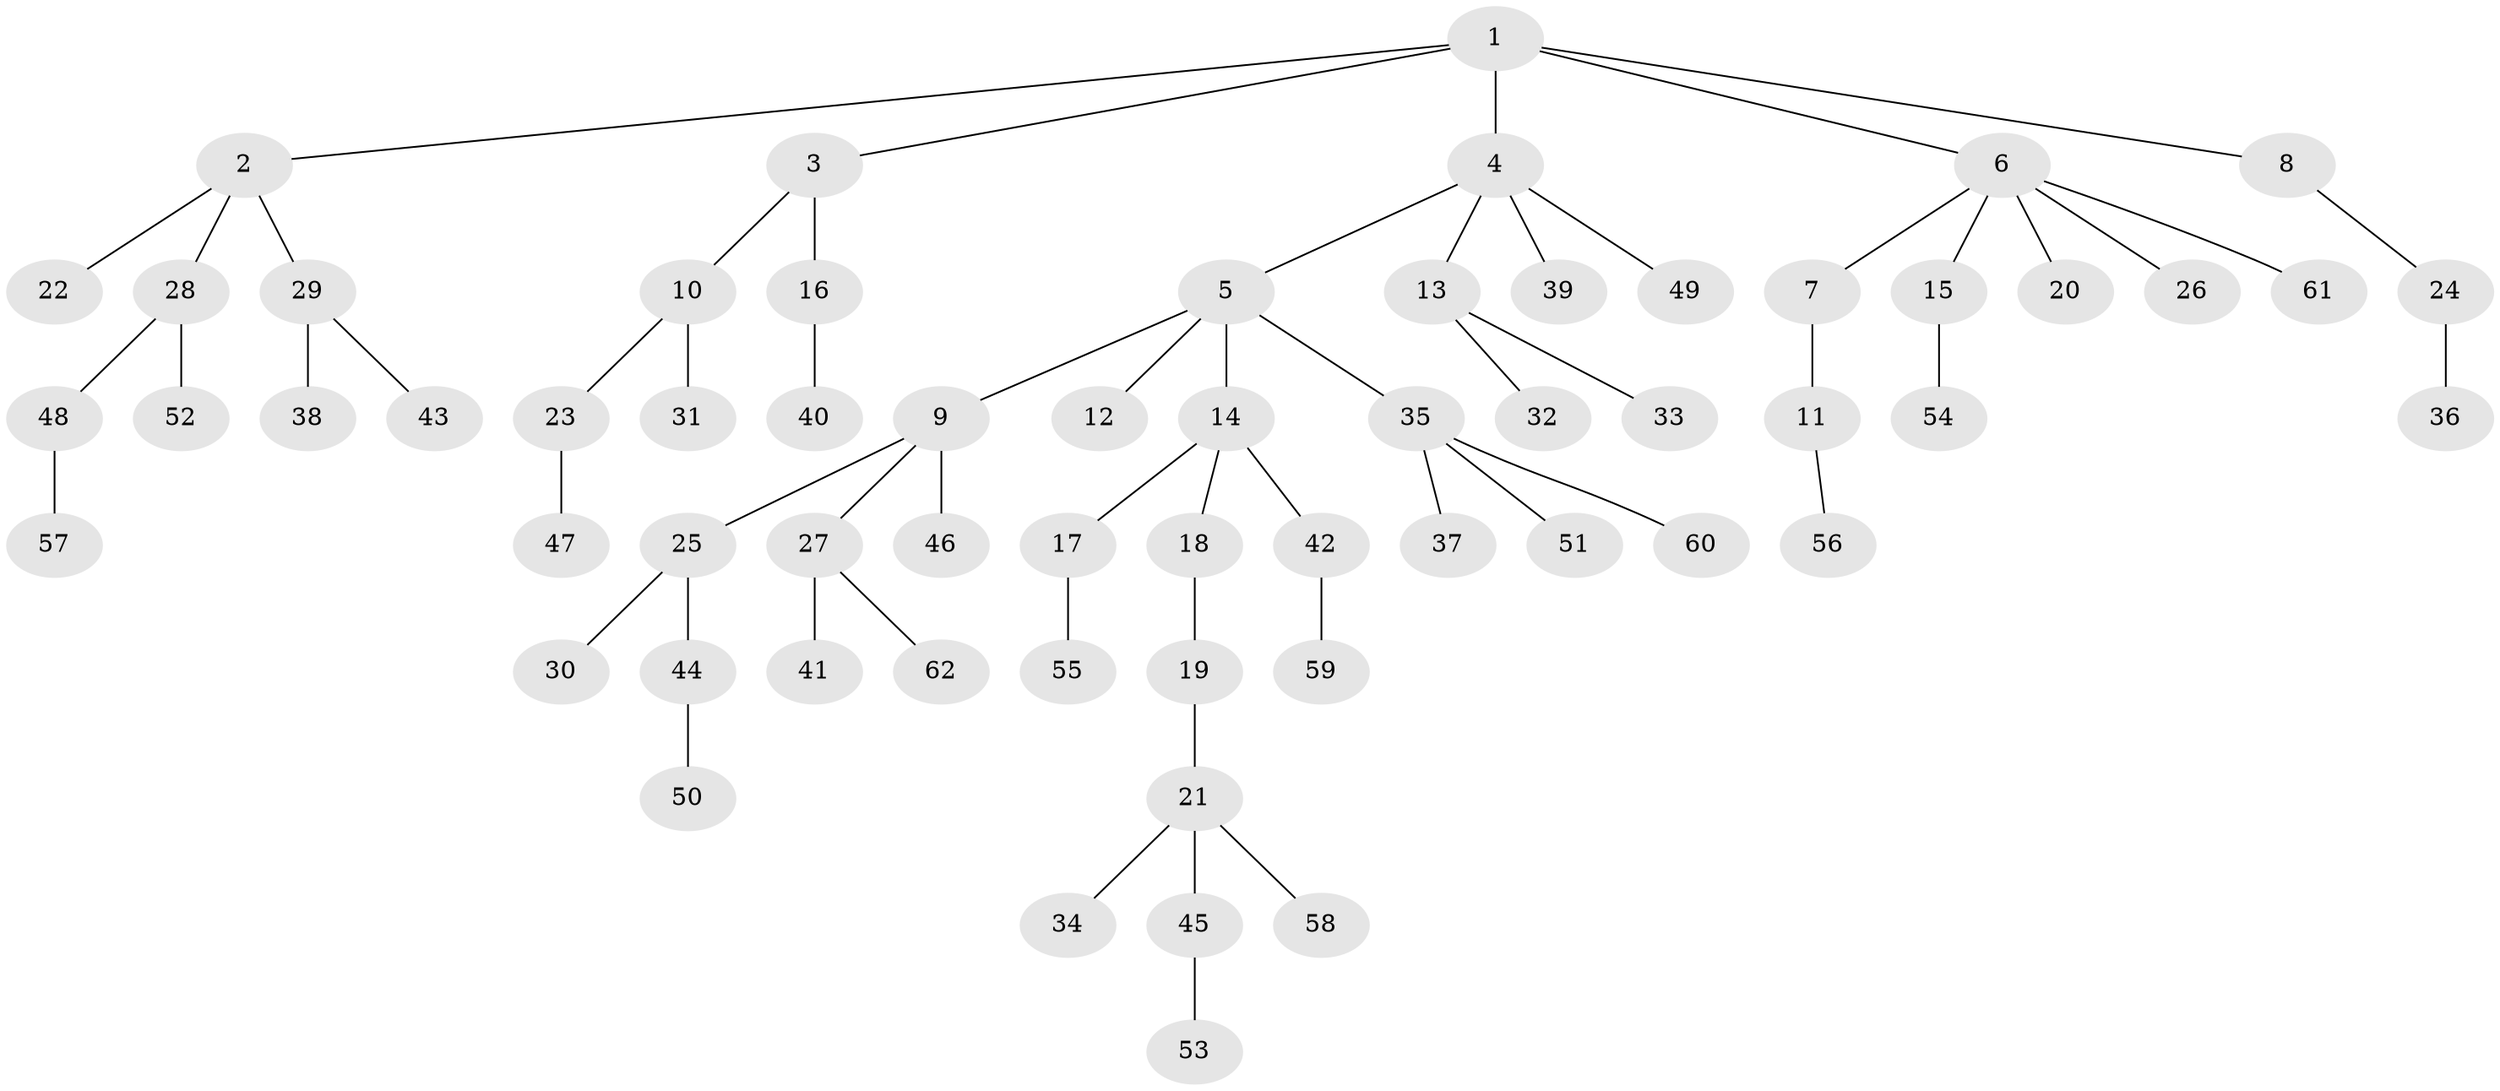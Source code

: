 // Generated by graph-tools (version 1.1) at 2025/50/03/09/25 03:50:15]
// undirected, 62 vertices, 61 edges
graph export_dot {
graph [start="1"]
  node [color=gray90,style=filled];
  1;
  2;
  3;
  4;
  5;
  6;
  7;
  8;
  9;
  10;
  11;
  12;
  13;
  14;
  15;
  16;
  17;
  18;
  19;
  20;
  21;
  22;
  23;
  24;
  25;
  26;
  27;
  28;
  29;
  30;
  31;
  32;
  33;
  34;
  35;
  36;
  37;
  38;
  39;
  40;
  41;
  42;
  43;
  44;
  45;
  46;
  47;
  48;
  49;
  50;
  51;
  52;
  53;
  54;
  55;
  56;
  57;
  58;
  59;
  60;
  61;
  62;
  1 -- 2;
  1 -- 3;
  1 -- 4;
  1 -- 6;
  1 -- 8;
  2 -- 22;
  2 -- 28;
  2 -- 29;
  3 -- 10;
  3 -- 16;
  4 -- 5;
  4 -- 13;
  4 -- 39;
  4 -- 49;
  5 -- 9;
  5 -- 12;
  5 -- 14;
  5 -- 35;
  6 -- 7;
  6 -- 15;
  6 -- 20;
  6 -- 26;
  6 -- 61;
  7 -- 11;
  8 -- 24;
  9 -- 25;
  9 -- 27;
  9 -- 46;
  10 -- 23;
  10 -- 31;
  11 -- 56;
  13 -- 32;
  13 -- 33;
  14 -- 17;
  14 -- 18;
  14 -- 42;
  15 -- 54;
  16 -- 40;
  17 -- 55;
  18 -- 19;
  19 -- 21;
  21 -- 34;
  21 -- 45;
  21 -- 58;
  23 -- 47;
  24 -- 36;
  25 -- 30;
  25 -- 44;
  27 -- 41;
  27 -- 62;
  28 -- 48;
  28 -- 52;
  29 -- 38;
  29 -- 43;
  35 -- 37;
  35 -- 51;
  35 -- 60;
  42 -- 59;
  44 -- 50;
  45 -- 53;
  48 -- 57;
}
